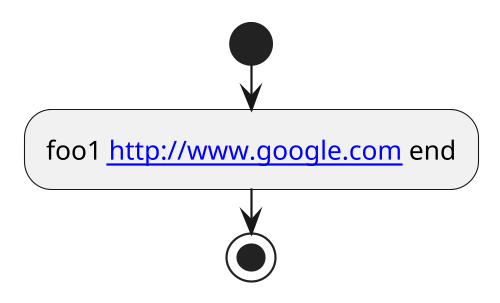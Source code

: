{
  "sha1": "5s4mjwg7j0df7chwmu371zhifjwyx9o",
  "insertion": {
    "when": "2024-05-30T20:48:20.794Z",
    "user": "plantuml@gmail.com"
  }
}
@startuml
scale 500 width
start
:foo1 [[http://www.google.com]] end;
stop
@enduml
